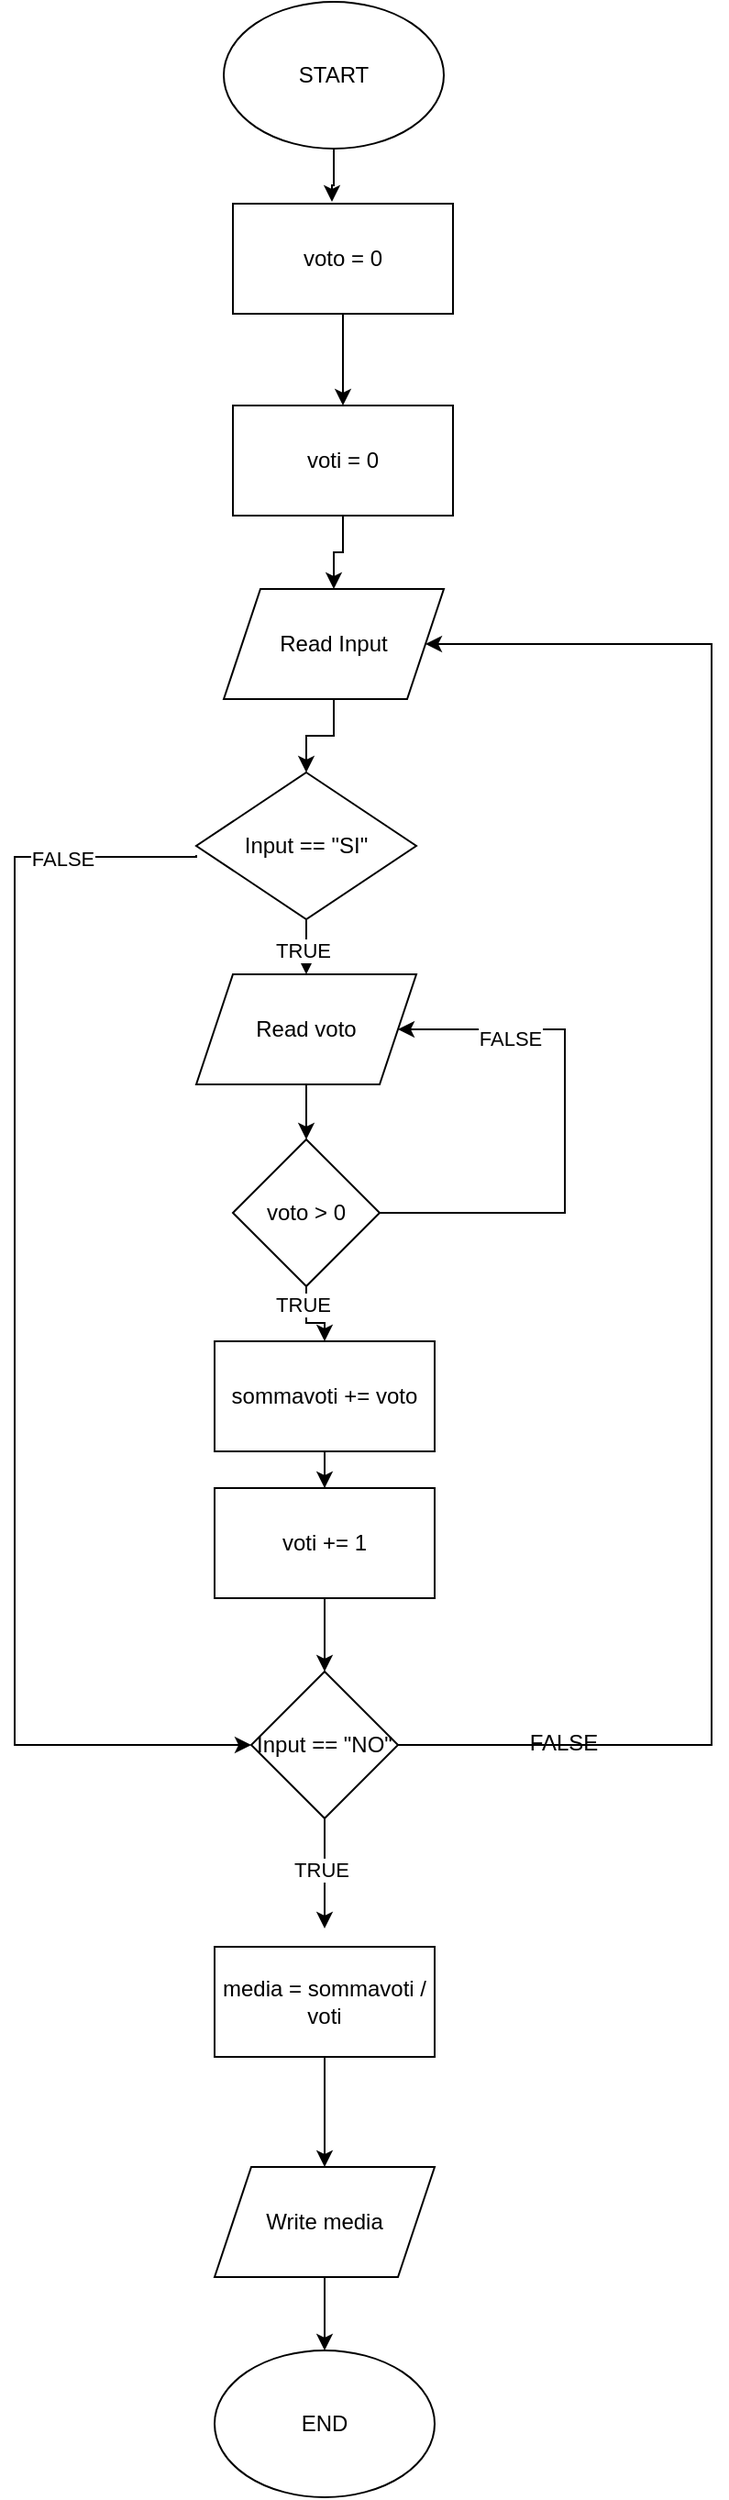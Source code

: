 <mxfile version="26.0.9">
  <diagram name="Page-1" id="OqmcCk_7F2IZghIznqsS">
    <mxGraphModel dx="1044" dy="2015" grid="1" gridSize="10" guides="1" tooltips="1" connect="1" arrows="1" fold="1" page="1" pageScale="1" pageWidth="850" pageHeight="1100" math="0" shadow="0">
      <root>
        <mxCell id="0" />
        <mxCell id="1" parent="0" />
        <mxCell id="PEhd7u2kQ6II4-YQ_keI-1" value="START" style="ellipse;whiteSpace=wrap;html=1;" vertex="1" parent="1">
          <mxGeometry x="365" y="-200" width="120" height="80" as="geometry" />
        </mxCell>
        <mxCell id="PEhd7u2kQ6II4-YQ_keI-7" style="edgeStyle=orthogonalEdgeStyle;rounded=0;orthogonalLoop=1;jettySize=auto;html=1;entryX=0.5;entryY=0;entryDx=0;entryDy=0;" edge="1" parent="1" source="PEhd7u2kQ6II4-YQ_keI-2" target="PEhd7u2kQ6II4-YQ_keI-3">
          <mxGeometry relative="1" as="geometry" />
        </mxCell>
        <mxCell id="PEhd7u2kQ6II4-YQ_keI-56" style="edgeStyle=orthogonalEdgeStyle;rounded=0;orthogonalLoop=1;jettySize=auto;html=1;entryX=0.5;entryY=0;entryDx=0;entryDy=0;" edge="1" parent="1" source="PEhd7u2kQ6II4-YQ_keI-3" target="PEhd7u2kQ6II4-YQ_keI-32">
          <mxGeometry relative="1" as="geometry" />
        </mxCell>
        <mxCell id="PEhd7u2kQ6II4-YQ_keI-57" value="TRUE" style="edgeLabel;html=1;align=center;verticalAlign=middle;resizable=0;points=[];" vertex="1" connectable="0" parent="PEhd7u2kQ6II4-YQ_keI-56">
          <mxGeometry x="-0.08" y="2" relative="1" as="geometry">
            <mxPoint as="offset" />
          </mxGeometry>
        </mxCell>
        <mxCell id="PEhd7u2kQ6II4-YQ_keI-59" style="edgeStyle=orthogonalEdgeStyle;rounded=0;orthogonalLoop=1;jettySize=auto;html=1;entryX=0;entryY=0.5;entryDx=0;entryDy=0;" edge="1" parent="1" target="PEhd7u2kQ6II4-YQ_keI-36">
          <mxGeometry relative="1" as="geometry">
            <mxPoint x="250" y="765" as="targetPoint" />
            <mxPoint x="350" y="265" as="sourcePoint" />
            <Array as="points">
              <mxPoint x="350" y="266" />
              <mxPoint x="251" y="266" />
              <mxPoint x="251" y="750" />
            </Array>
          </mxGeometry>
        </mxCell>
        <mxCell id="PEhd7u2kQ6II4-YQ_keI-60" value="FALSE" style="edgeLabel;html=1;align=center;verticalAlign=middle;resizable=0;points=[];" vertex="1" connectable="0" parent="PEhd7u2kQ6II4-YQ_keI-59">
          <mxGeometry x="-0.792" y="1" relative="1" as="geometry">
            <mxPoint as="offset" />
          </mxGeometry>
        </mxCell>
        <mxCell id="PEhd7u2kQ6II4-YQ_keI-3" value="Input == &quot;SI&quot;" style="rhombus;whiteSpace=wrap;html=1;" vertex="1" parent="1">
          <mxGeometry x="350" y="220" width="120" height="80" as="geometry" />
        </mxCell>
        <mxCell id="PEhd7u2kQ6II4-YQ_keI-19" value="voti = 0" style="rounded=0;whiteSpace=wrap;html=1;" vertex="1" parent="1">
          <mxGeometry x="370" y="20" width="120" height="60" as="geometry" />
        </mxCell>
        <mxCell id="PEhd7u2kQ6II4-YQ_keI-30" style="edgeStyle=orthogonalEdgeStyle;rounded=0;orthogonalLoop=1;jettySize=auto;html=1;entryX=0.5;entryY=0;entryDx=0;entryDy=0;" edge="1" parent="1" source="PEhd7u2kQ6II4-YQ_keI-29" target="PEhd7u2kQ6II4-YQ_keI-19">
          <mxGeometry relative="1" as="geometry" />
        </mxCell>
        <mxCell id="PEhd7u2kQ6II4-YQ_keI-29" value="voto = 0" style="rounded=0;whiteSpace=wrap;html=1;" vertex="1" parent="1">
          <mxGeometry x="370" y="-90" width="120" height="60" as="geometry" />
        </mxCell>
        <mxCell id="PEhd7u2kQ6II4-YQ_keI-31" style="edgeStyle=orthogonalEdgeStyle;rounded=0;orthogonalLoop=1;jettySize=auto;html=1;entryX=0.45;entryY=-0.017;entryDx=0;entryDy=0;entryPerimeter=0;" edge="1" parent="1" source="PEhd7u2kQ6II4-YQ_keI-1" target="PEhd7u2kQ6II4-YQ_keI-29">
          <mxGeometry relative="1" as="geometry" />
        </mxCell>
        <mxCell id="PEhd7u2kQ6II4-YQ_keI-58" value="" style="edgeStyle=orthogonalEdgeStyle;rounded=0;orthogonalLoop=1;jettySize=auto;html=1;" edge="1" parent="1" source="PEhd7u2kQ6II4-YQ_keI-32" target="PEhd7u2kQ6II4-YQ_keI-53">
          <mxGeometry relative="1" as="geometry" />
        </mxCell>
        <mxCell id="PEhd7u2kQ6II4-YQ_keI-32" value="Read voto" style="shape=parallelogram;perimeter=parallelogramPerimeter;whiteSpace=wrap;html=1;fixedSize=1;" vertex="1" parent="1">
          <mxGeometry x="350" y="330" width="120" height="60" as="geometry" />
        </mxCell>
        <mxCell id="PEhd7u2kQ6II4-YQ_keI-38" style="edgeStyle=orthogonalEdgeStyle;rounded=0;orthogonalLoop=1;jettySize=auto;html=1;exitX=0.5;exitY=1;exitDx=0;exitDy=0;entryX=0.5;entryY=0;entryDx=0;entryDy=0;" edge="1" parent="1" source="PEhd7u2kQ6II4-YQ_keI-34" target="PEhd7u2kQ6II4-YQ_keI-36">
          <mxGeometry relative="1" as="geometry" />
        </mxCell>
        <mxCell id="PEhd7u2kQ6II4-YQ_keI-34" value="voti += 1" style="rounded=0;whiteSpace=wrap;html=1;" vertex="1" parent="1">
          <mxGeometry x="360" y="610" width="120" height="60" as="geometry" />
        </mxCell>
        <mxCell id="PEhd7u2kQ6II4-YQ_keI-40" style="edgeStyle=orthogonalEdgeStyle;rounded=0;orthogonalLoop=1;jettySize=auto;html=1;" edge="1" parent="1" source="PEhd7u2kQ6II4-YQ_keI-36">
          <mxGeometry relative="1" as="geometry">
            <mxPoint x="420" y="850" as="targetPoint" />
          </mxGeometry>
        </mxCell>
        <mxCell id="PEhd7u2kQ6II4-YQ_keI-41" value="TRUE" style="edgeLabel;html=1;align=center;verticalAlign=middle;resizable=0;points=[];" vertex="1" connectable="0" parent="PEhd7u2kQ6II4-YQ_keI-40">
          <mxGeometry x="-0.074" y="-2" relative="1" as="geometry">
            <mxPoint as="offset" />
          </mxGeometry>
        </mxCell>
        <mxCell id="PEhd7u2kQ6II4-YQ_keI-64" style="edgeStyle=orthogonalEdgeStyle;rounded=0;orthogonalLoop=1;jettySize=auto;html=1;" edge="1" parent="1" source="PEhd7u2kQ6II4-YQ_keI-36" target="PEhd7u2kQ6II4-YQ_keI-2">
          <mxGeometry relative="1" as="geometry">
            <mxPoint x="480" y="270" as="targetPoint" />
            <Array as="points">
              <mxPoint x="631" y="750" />
              <mxPoint x="631" y="150" />
            </Array>
          </mxGeometry>
        </mxCell>
        <mxCell id="PEhd7u2kQ6II4-YQ_keI-36" value="Input == &quot;NO&quot;" style="rhombus;whiteSpace=wrap;html=1;" vertex="1" parent="1">
          <mxGeometry x="380" y="710" width="80" height="80" as="geometry" />
        </mxCell>
        <mxCell id="PEhd7u2kQ6II4-YQ_keI-43" style="edgeStyle=orthogonalEdgeStyle;rounded=0;orthogonalLoop=1;jettySize=auto;html=1;" edge="1" parent="1" source="PEhd7u2kQ6II4-YQ_keI-42" target="PEhd7u2kQ6II4-YQ_keI-44">
          <mxGeometry relative="1" as="geometry">
            <mxPoint x="420" y="970" as="targetPoint" />
          </mxGeometry>
        </mxCell>
        <mxCell id="PEhd7u2kQ6II4-YQ_keI-42" value="media = sommavoti / voti" style="rounded=0;whiteSpace=wrap;html=1;" vertex="1" parent="1">
          <mxGeometry x="360" y="860" width="120" height="60" as="geometry" />
        </mxCell>
        <mxCell id="PEhd7u2kQ6II4-YQ_keI-45" style="edgeStyle=orthogonalEdgeStyle;rounded=0;orthogonalLoop=1;jettySize=auto;html=1;" edge="1" parent="1" source="PEhd7u2kQ6II4-YQ_keI-44" target="PEhd7u2kQ6II4-YQ_keI-46">
          <mxGeometry relative="1" as="geometry">
            <mxPoint x="420" y="1080" as="targetPoint" />
          </mxGeometry>
        </mxCell>
        <mxCell id="PEhd7u2kQ6II4-YQ_keI-44" value="Write media" style="shape=parallelogram;perimeter=parallelogramPerimeter;whiteSpace=wrap;html=1;fixedSize=1;" vertex="1" parent="1">
          <mxGeometry x="360" y="980" width="120" height="60" as="geometry" />
        </mxCell>
        <mxCell id="PEhd7u2kQ6II4-YQ_keI-46" value="END" style="ellipse;whiteSpace=wrap;html=1;" vertex="1" parent="1">
          <mxGeometry x="360" y="1080" width="120" height="80" as="geometry" />
        </mxCell>
        <mxCell id="PEhd7u2kQ6II4-YQ_keI-51" value="" style="edgeStyle=orthogonalEdgeStyle;rounded=0;orthogonalLoop=1;jettySize=auto;html=1;" edge="1" parent="1" source="PEhd7u2kQ6II4-YQ_keI-49" target="PEhd7u2kQ6II4-YQ_keI-34">
          <mxGeometry relative="1" as="geometry" />
        </mxCell>
        <mxCell id="PEhd7u2kQ6II4-YQ_keI-49" value="sommavoti += voto" style="rounded=0;whiteSpace=wrap;html=1;" vertex="1" parent="1">
          <mxGeometry x="360" y="530" width="120" height="60" as="geometry" />
        </mxCell>
        <mxCell id="PEhd7u2kQ6II4-YQ_keI-52" value="" style="edgeStyle=orthogonalEdgeStyle;rounded=0;orthogonalLoop=1;jettySize=auto;html=1;" edge="1" parent="1" source="PEhd7u2kQ6II4-YQ_keI-19" target="PEhd7u2kQ6II4-YQ_keI-2">
          <mxGeometry relative="1" as="geometry">
            <mxPoint x="430" y="190" as="targetPoint" />
            <mxPoint x="430" y="80" as="sourcePoint" />
          </mxGeometry>
        </mxCell>
        <mxCell id="PEhd7u2kQ6II4-YQ_keI-2" value="Read Input" style="shape=parallelogram;perimeter=parallelogramPerimeter;whiteSpace=wrap;html=1;fixedSize=1;" vertex="1" parent="1">
          <mxGeometry x="365" y="120" width="120" height="60" as="geometry" />
        </mxCell>
        <mxCell id="PEhd7u2kQ6II4-YQ_keI-54" value="" style="edgeStyle=orthogonalEdgeStyle;rounded=0;orthogonalLoop=1;jettySize=auto;html=1;" edge="1" parent="1" source="PEhd7u2kQ6II4-YQ_keI-53" target="PEhd7u2kQ6II4-YQ_keI-49">
          <mxGeometry relative="1" as="geometry" />
        </mxCell>
        <mxCell id="PEhd7u2kQ6II4-YQ_keI-55" value="TRUE" style="edgeLabel;html=1;align=center;verticalAlign=middle;resizable=0;points=[];" vertex="1" connectable="0" parent="PEhd7u2kQ6II4-YQ_keI-54">
          <mxGeometry x="-0.5" y="-2" relative="1" as="geometry">
            <mxPoint as="offset" />
          </mxGeometry>
        </mxCell>
        <mxCell id="PEhd7u2kQ6II4-YQ_keI-62" style="edgeStyle=orthogonalEdgeStyle;rounded=0;orthogonalLoop=1;jettySize=auto;html=1;" edge="1" parent="1" source="PEhd7u2kQ6II4-YQ_keI-53" target="PEhd7u2kQ6II4-YQ_keI-32">
          <mxGeometry relative="1" as="geometry">
            <mxPoint x="550" y="350" as="targetPoint" />
            <Array as="points">
              <mxPoint x="551" y="460" />
              <mxPoint x="551" y="360" />
            </Array>
          </mxGeometry>
        </mxCell>
        <mxCell id="PEhd7u2kQ6II4-YQ_keI-63" value="FALSE" style="edgeLabel;html=1;align=center;verticalAlign=middle;resizable=0;points=[];" vertex="1" connectable="0" parent="PEhd7u2kQ6II4-YQ_keI-62">
          <mxGeometry x="0.582" y="5" relative="1" as="geometry">
            <mxPoint as="offset" />
          </mxGeometry>
        </mxCell>
        <mxCell id="PEhd7u2kQ6II4-YQ_keI-53" value="voto &amp;gt; 0" style="rhombus;whiteSpace=wrap;html=1;" vertex="1" parent="1">
          <mxGeometry x="370" y="420" width="80" height="80" as="geometry" />
        </mxCell>
        <mxCell id="PEhd7u2kQ6II4-YQ_keI-65" value="FALSE" style="text;html=1;align=center;verticalAlign=middle;resizable=0;points=[];autosize=1;strokeColor=none;fillColor=none;" vertex="1" parent="1">
          <mxGeometry x="520" y="734" width="60" height="30" as="geometry" />
        </mxCell>
      </root>
    </mxGraphModel>
  </diagram>
</mxfile>
